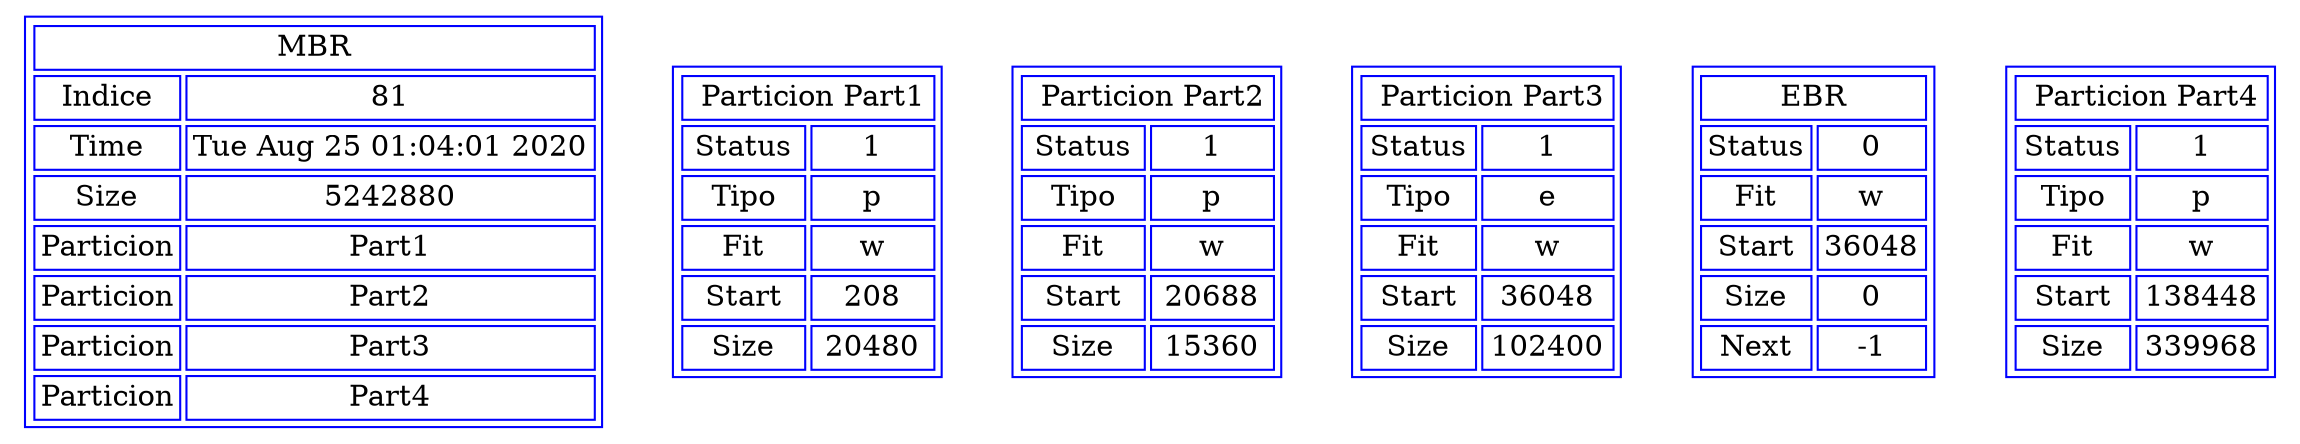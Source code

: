 digraph g{
			tbl[
				shape = plaintext
				label = <
				<table color='blue' cellspacing='3'><tr><td colspan = '2'>MBR</td></tr><tr><td>Indice</td><td>81</td></tr><tr><td>Time</td><td>Tue Aug 25 01:04:01 2020</td></tr><tr><td>Size</td><td>5242880</td></tr><tr><td>Particion</td><td>Part1</td></tr><tr><td>Particion</td><td>Part2</td></tr><tr><td>Particion</td><td>Part3</td></tr><tr><td>Particion</td><td>Part4</td></tr></table>>];tbl0[
					shape = plaintext
					label = <<table  color='blue' cellspacing='3'><tr><td colspan = '2'> Particion Part1</td></tr><tr><td>Status</td><td>1</td></tr><tr><td>Tipo</td><td>p</td></tr><tr><td>Fit</td><td>w</td></tr><tr><td>Start</td><td>208</td></tr><tr><td>Size</td><td>20480</td></tr></table>>];tbl1[
					shape = plaintext
					label = <<table  color='blue' cellspacing='3'><tr><td colspan = '2'> Particion Part2</td></tr><tr><td>Status</td><td>1</td></tr><tr><td>Tipo</td><td>p</td></tr><tr><td>Fit</td><td>w</td></tr><tr><td>Start</td><td>20688</td></tr><tr><td>Size</td><td>15360</td></tr></table>>];tbl2[
					shape = plaintext
					label = <<table  color='blue' cellspacing='3'><tr><td colspan = '2'> Particion Part3</td></tr><tr><td>Status</td><td>1</td></tr><tr><td>Tipo</td><td>e</td></tr><tr><td>Fit</td><td>w</td></tr><tr><td>Start</td><td>36048</td></tr><tr><td>Size</td><td>102400</td></tr></table>>];tblef[
			shape = plaintext
			label = <<table color='blue' cellspacing='3'><tr><td colspan = '2'> EBR </td></tr><tr><td>Status</td><td>0</td></tr><tr><td>Fit</td><td>w</td></tr><tr><td>Start</td><td>36048</td></tr><tr><td>Size</td><td>0</td></tr><tr><td>Next</td><td>-1</td></tr></table>>];tbl3[
					shape = plaintext
					label = <<table  color='blue' cellspacing='3'><tr><td colspan = '2'> Particion Part4</td></tr><tr><td>Status</td><td>1</td></tr><tr><td>Tipo</td><td>p</td></tr><tr><td>Fit</td><td>w</td></tr><tr><td>Start</td><td>138448</td></tr><tr><td>Size</td><td>339968</td></tr></table>>];}